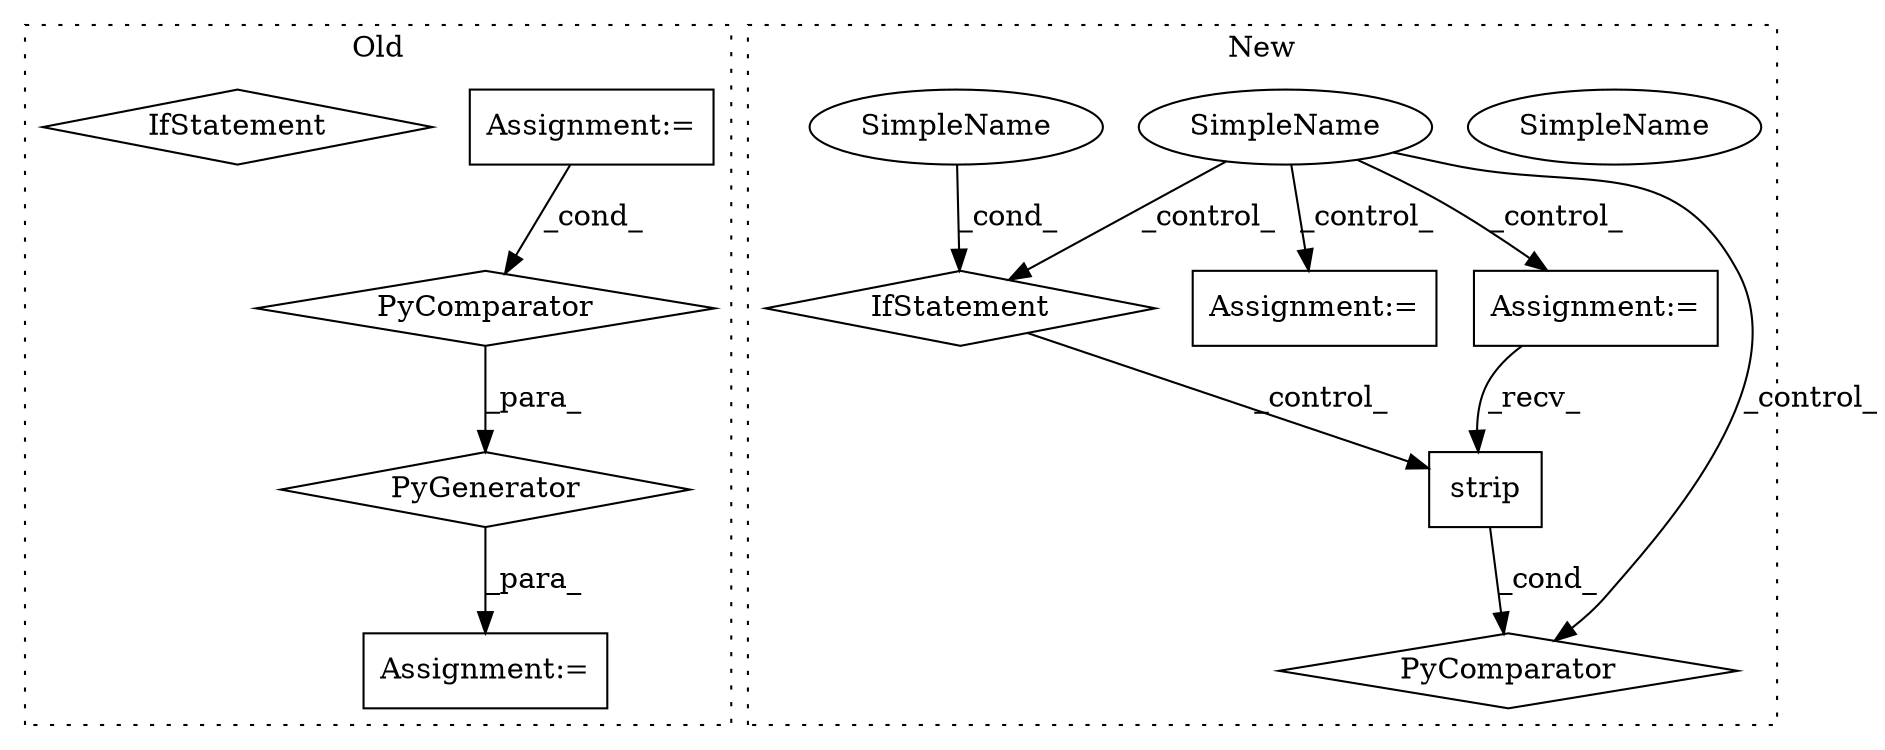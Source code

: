 digraph G {
subgraph cluster0 {
1 [label="PyGenerator" a="107" s="9064" l="145" shape="diamond"];
5 [label="Assignment:=" a="7" s="9159" l="44" shape="box"];
6 [label="PyComparator" a="113" s="9159" l="44" shape="diamond"];
7 [label="Assignment:=" a="7" s="9048" l="1" shape="box"];
8 [label="IfStatement" a="25" s="9159" l="44" shape="diamond"];
label = "Old";
style="dotted";
}
subgraph cluster1 {
2 [label="strip" a="32" s="9061" l="7" shape="box"];
3 [label="IfStatement" a="25" s="9132" l="53" shape="diamond"];
4 [label="SimpleName" a="42" s="9180" l="5" shape="ellipse"];
9 [label="PyComparator" a="113" s="9132" l="53" shape="diamond"];
10 [label="Assignment:=" a="7" s="9132" l="53" shape="box"];
11 [label="Assignment:=" a="7" s="9262" l="1" shape="box"];
12 [label="SimpleName" a="42" s="9020" l="6" shape="ellipse"];
13 [label="SimpleName" a="42" s="9180" l="5" shape="ellipse"];
label = "New";
style="dotted";
}
1 -> 7 [label="_para_"];
2 -> 9 [label="_cond_"];
3 -> 2 [label="_control_"];
5 -> 6 [label="_cond_"];
6 -> 1 [label="_para_"];
10 -> 2 [label="_recv_"];
12 -> 10 [label="_control_"];
12 -> 3 [label="_control_"];
12 -> 11 [label="_control_"];
12 -> 9 [label="_control_"];
13 -> 3 [label="_cond_"];
}